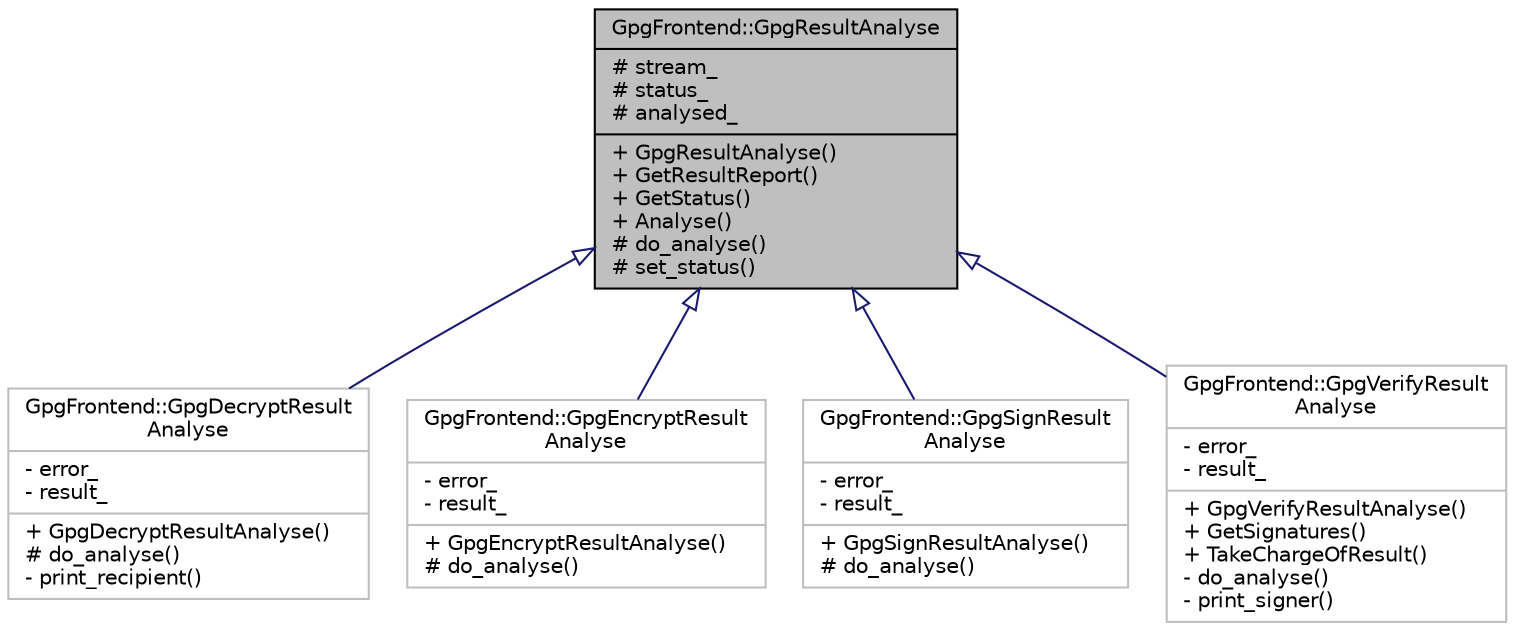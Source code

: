 digraph "GpgFrontend::GpgResultAnalyse"
{
 // INTERACTIVE_SVG=YES
 // LATEX_PDF_SIZE
  edge [fontname="Helvetica",fontsize="10",labelfontname="Helvetica",labelfontsize="10"];
  node [fontname="Helvetica",fontsize="10",shape=record];
  Node1 [label="{GpgFrontend::GpgResultAnalyse\n|# stream_\l# status_\l# analysed_\l|+ GpgResultAnalyse()\l+ GetResultReport()\l+ GetStatus()\l+ Analyse()\l# do_analyse()\l# set_status()\l}",height=0.2,width=0.4,color="black", fillcolor="grey75", style="filled", fontcolor="black",tooltip=" "];
  Node1 -> Node2 [dir="back",color="midnightblue",fontsize="10",style="solid",arrowtail="onormal",fontname="Helvetica"];
  Node2 [label="{GpgFrontend::GpgDecryptResult\lAnalyse\n|- error_\l- result_\l|+ GpgDecryptResultAnalyse()\l# do_analyse()\l- print_recipient()\l}",height=0.2,width=0.4,color="grey75", fillcolor="white", style="filled",URL="$classGpgFrontend_1_1GpgDecryptResultAnalyse.html",tooltip=" "];
  Node1 -> Node3 [dir="back",color="midnightblue",fontsize="10",style="solid",arrowtail="onormal",fontname="Helvetica"];
  Node3 [label="{GpgFrontend::GpgEncryptResult\lAnalyse\n|- error_\l- result_\l|+ GpgEncryptResultAnalyse()\l# do_analyse()\l}",height=0.2,width=0.4,color="grey75", fillcolor="white", style="filled",URL="$classGpgFrontend_1_1GpgEncryptResultAnalyse.html",tooltip=" "];
  Node1 -> Node4 [dir="back",color="midnightblue",fontsize="10",style="solid",arrowtail="onormal",fontname="Helvetica"];
  Node4 [label="{GpgFrontend::GpgSignResult\lAnalyse\n|- error_\l- result_\l|+ GpgSignResultAnalyse()\l# do_analyse()\l}",height=0.2,width=0.4,color="grey75", fillcolor="white", style="filled",URL="$classGpgFrontend_1_1GpgSignResultAnalyse.html",tooltip=" "];
  Node1 -> Node5 [dir="back",color="midnightblue",fontsize="10",style="solid",arrowtail="onormal",fontname="Helvetica"];
  Node5 [label="{GpgFrontend::GpgVerifyResult\lAnalyse\n|- error_\l- result_\l|+ GpgVerifyResultAnalyse()\l+ GetSignatures()\l+ TakeChargeOfResult()\l- do_analyse()\l- print_signer()\l}",height=0.2,width=0.4,color="grey75", fillcolor="white", style="filled",URL="$classGpgFrontend_1_1GpgVerifyResultAnalyse.html",tooltip=" "];
}
